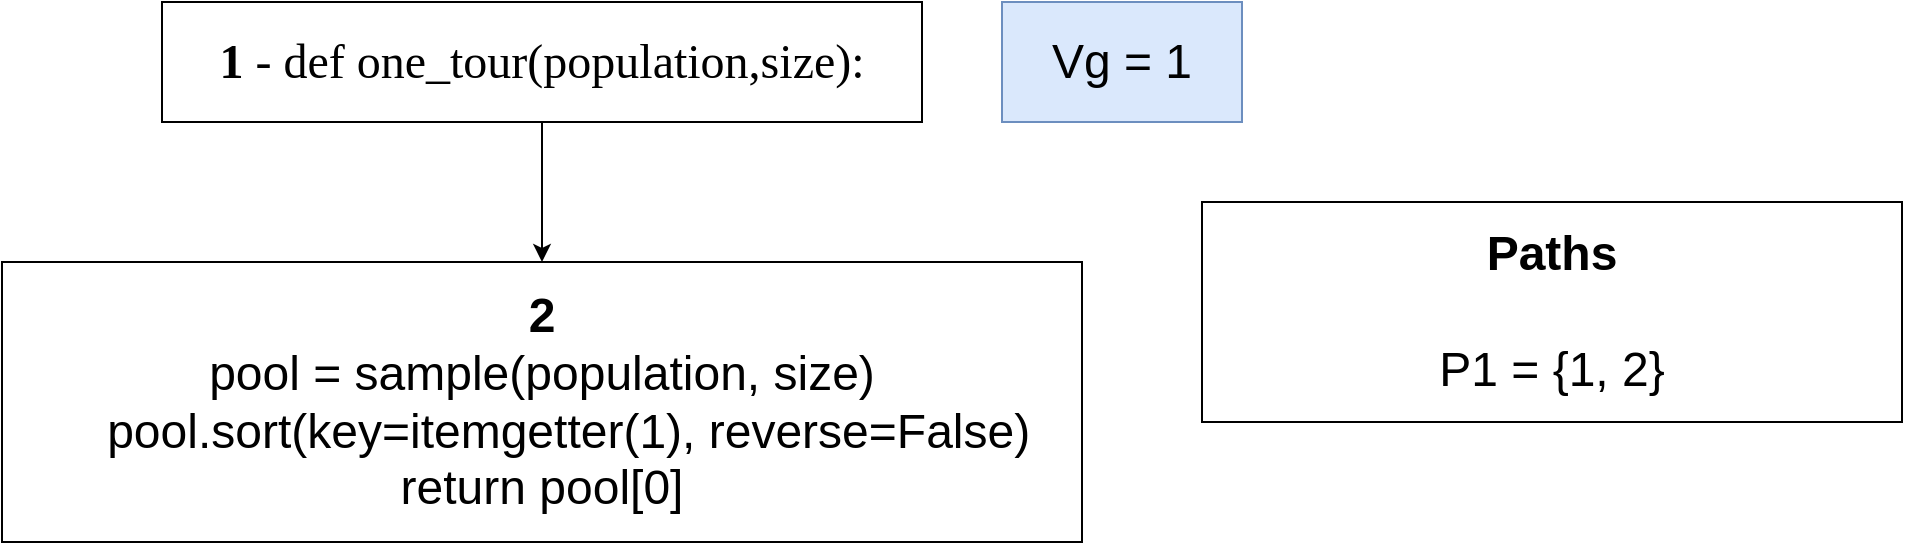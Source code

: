 <mxfile version="14.5.1" type="device"><diagram id="0EN60TuZFVT5b-0pqZKy" name="Page-1"><mxGraphModel dx="1420" dy="823" grid="1" gridSize="10" guides="1" tooltips="1" connect="1" arrows="1" fold="1" page="1" pageScale="1" pageWidth="827" pageHeight="1169" math="0" shadow="0"><root><mxCell id="0"/><mxCell id="1" parent="0"/><mxCell id="FRKGlwHO5bxEFx_OvHHs-7" style="edgeStyle=orthogonalEdgeStyle;rounded=0;orthogonalLoop=1;jettySize=auto;html=1;exitX=0.5;exitY=1;exitDx=0;exitDy=0;" parent="1" source="FRKGlwHO5bxEFx_OvHHs-1" target="FRKGlwHO5bxEFx_OvHHs-6" edge="1"><mxGeometry relative="1" as="geometry"/></mxCell><mxCell id="FRKGlwHO5bxEFx_OvHHs-1" value="&lt;p style=&quot;margin-top: 0pt ; margin-bottom: 0pt ; margin-left: 0in ; text-align: left ; direction: ltr ; unicode-bidi: embed ; word-break: normal&quot;&gt;&lt;span style=&quot;font-size: 18pt ; font-family: &amp;#34;calibri&amp;#34; ; font-weight: bold&quot;&gt;1&lt;/span&gt;&lt;span style=&quot;font-size: 18pt ; font-family: &amp;#34;calibri&amp;#34;&quot;&gt; -&amp;nbsp;&lt;/span&gt;&lt;span style=&quot;font-family: &amp;#34;calibri&amp;#34; ; font-size: 24px&quot;&gt;def one_tour(population,size):&lt;/span&gt;&lt;/p&gt;" style="rounded=0;whiteSpace=wrap;html=1;" parent="1" vertex="1"><mxGeometry x="270" y="90" width="380" height="60" as="geometry"/></mxCell><mxCell id="FRKGlwHO5bxEFx_OvHHs-6" value="&lt;div style=&quot;font-size: 24px&quot;&gt;&lt;font style=&quot;font-size: 24px&quot;&gt;&lt;b&gt;2&lt;/b&gt;&lt;/font&gt;&lt;/div&gt;&lt;div&gt;&lt;div&gt;&lt;span style=&quot;font-size: 24px&quot;&gt;pool = sample(population, size)&lt;/span&gt;&lt;/div&gt;&lt;div&gt;&lt;span style=&quot;font-size: 24px&quot;&gt;&amp;nbsp; &amp;nbsp; pool.sort(key=itemgetter(1), reverse=False)&lt;/span&gt;&lt;/div&gt;&lt;div&gt;&lt;span style=&quot;font-size: 24px&quot;&gt;return pool[0]&lt;/span&gt;&lt;/div&gt;&lt;/div&gt;" style="rounded=0;whiteSpace=wrap;html=1;align=center;" parent="1" vertex="1"><mxGeometry x="190" y="220" width="540" height="140" as="geometry"/></mxCell><mxCell id="bOyGN8Juwhspdgx3yu4G-1" value="&lt;p style=&quot;margin-top: 0pt ; margin-bottom: 0pt ; margin-left: 0in ; text-align: left ; direction: ltr ; unicode-bidi: embed ; word-break: normal&quot;&gt;&lt;span style=&quot;font-size: 24px ; text-align: center&quot;&gt;Vg = 1&lt;/span&gt;&lt;br&gt;&lt;/p&gt;" style="rounded=0;whiteSpace=wrap;html=1;fillColor=#dae8fc;strokeColor=#6c8ebf;" vertex="1" parent="1"><mxGeometry x="690" y="90" width="120" height="60" as="geometry"/></mxCell><mxCell id="bOyGN8Juwhspdgx3yu4G-2" value="&lt;div style=&quot;font-size: 24px&quot;&gt;&lt;div&gt;&lt;b&gt;Paths&lt;/b&gt;&lt;/div&gt;&lt;div&gt;&lt;b&gt;&lt;br&gt;&lt;/b&gt;&lt;/div&gt;&lt;div&gt;P1 = {1, 2}&lt;/div&gt;&lt;/div&gt;" style="rounded=0;whiteSpace=wrap;html=1;align=center;" vertex="1" parent="1"><mxGeometry x="790" y="190" width="350" height="110" as="geometry"/></mxCell></root></mxGraphModel></diagram></mxfile>